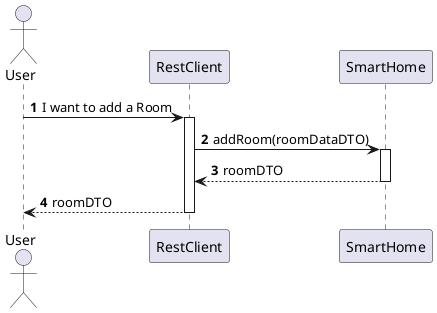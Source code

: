 @startuml
'https://plantuml.com/sequence-diagram
!pragma layout smetana

autonumber

actor "User" as User
participant "RestClient" as RC
participant "SmartHome" as SH


User -> RC : I want to add a Room
activate RC

RC -> SH : addRoom(roomDataDTO)
activate SH

SH --> RC : roomDTO
deactivate SH

RC --> User : roomDTO
deactivate RC
@enduml